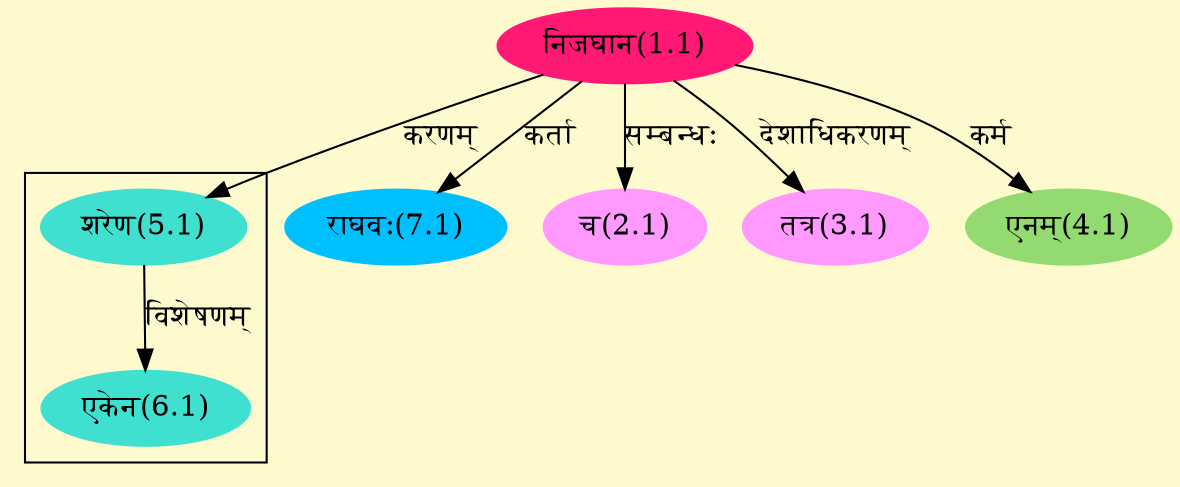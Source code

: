 digraph G{
rankdir=BT;
 compound=true;
 bgcolor="lemonchiffon1";

subgraph cluster_1{
Node6_1 [style=filled, color="#40E0D0" label = "एकेन(6.1)"]
Node5_1 [style=filled, color="#40E0D0" label = "शरेण(5.1)"]

}
Node1_1 [style=filled, color="#FF1975" label = "निजघान(1.1)"]
Node7_1 [style=filled, color="#00BFFF" label = "राघवः(7.1)"]
Node [style=filled, color="" label = "()"]
Node2_1 [style=filled, color="#FF99FF" label = "च(2.1)"]
Node3_1 [style=filled, color="#FF99FF" label = "तत्र(3.1)"]
Node4_1 [style=filled, color="#93DB70" label = "एनम्(4.1)"]
Node5_1 [style=filled, color="#40E0D0" label = "शरेण(5.1)"]
/* Start of Relations section */

Node2_1 -> Node1_1 [  label="सम्बन्धः"  dir="back" ]
Node3_1 -> Node1_1 [  label="देशाधिकरणम्"  dir="back" ]
Node4_1 -> Node1_1 [  label="कर्म"  dir="back" ]
Node5_1 -> Node1_1 [  label="करणम्"  dir="back" ]
Node6_1 -> Node5_1 [  label="विशेषणम्"  dir="back" ]
Node7_1 -> Node1_1 [  label="कर्ता"  dir="back" ]
}
